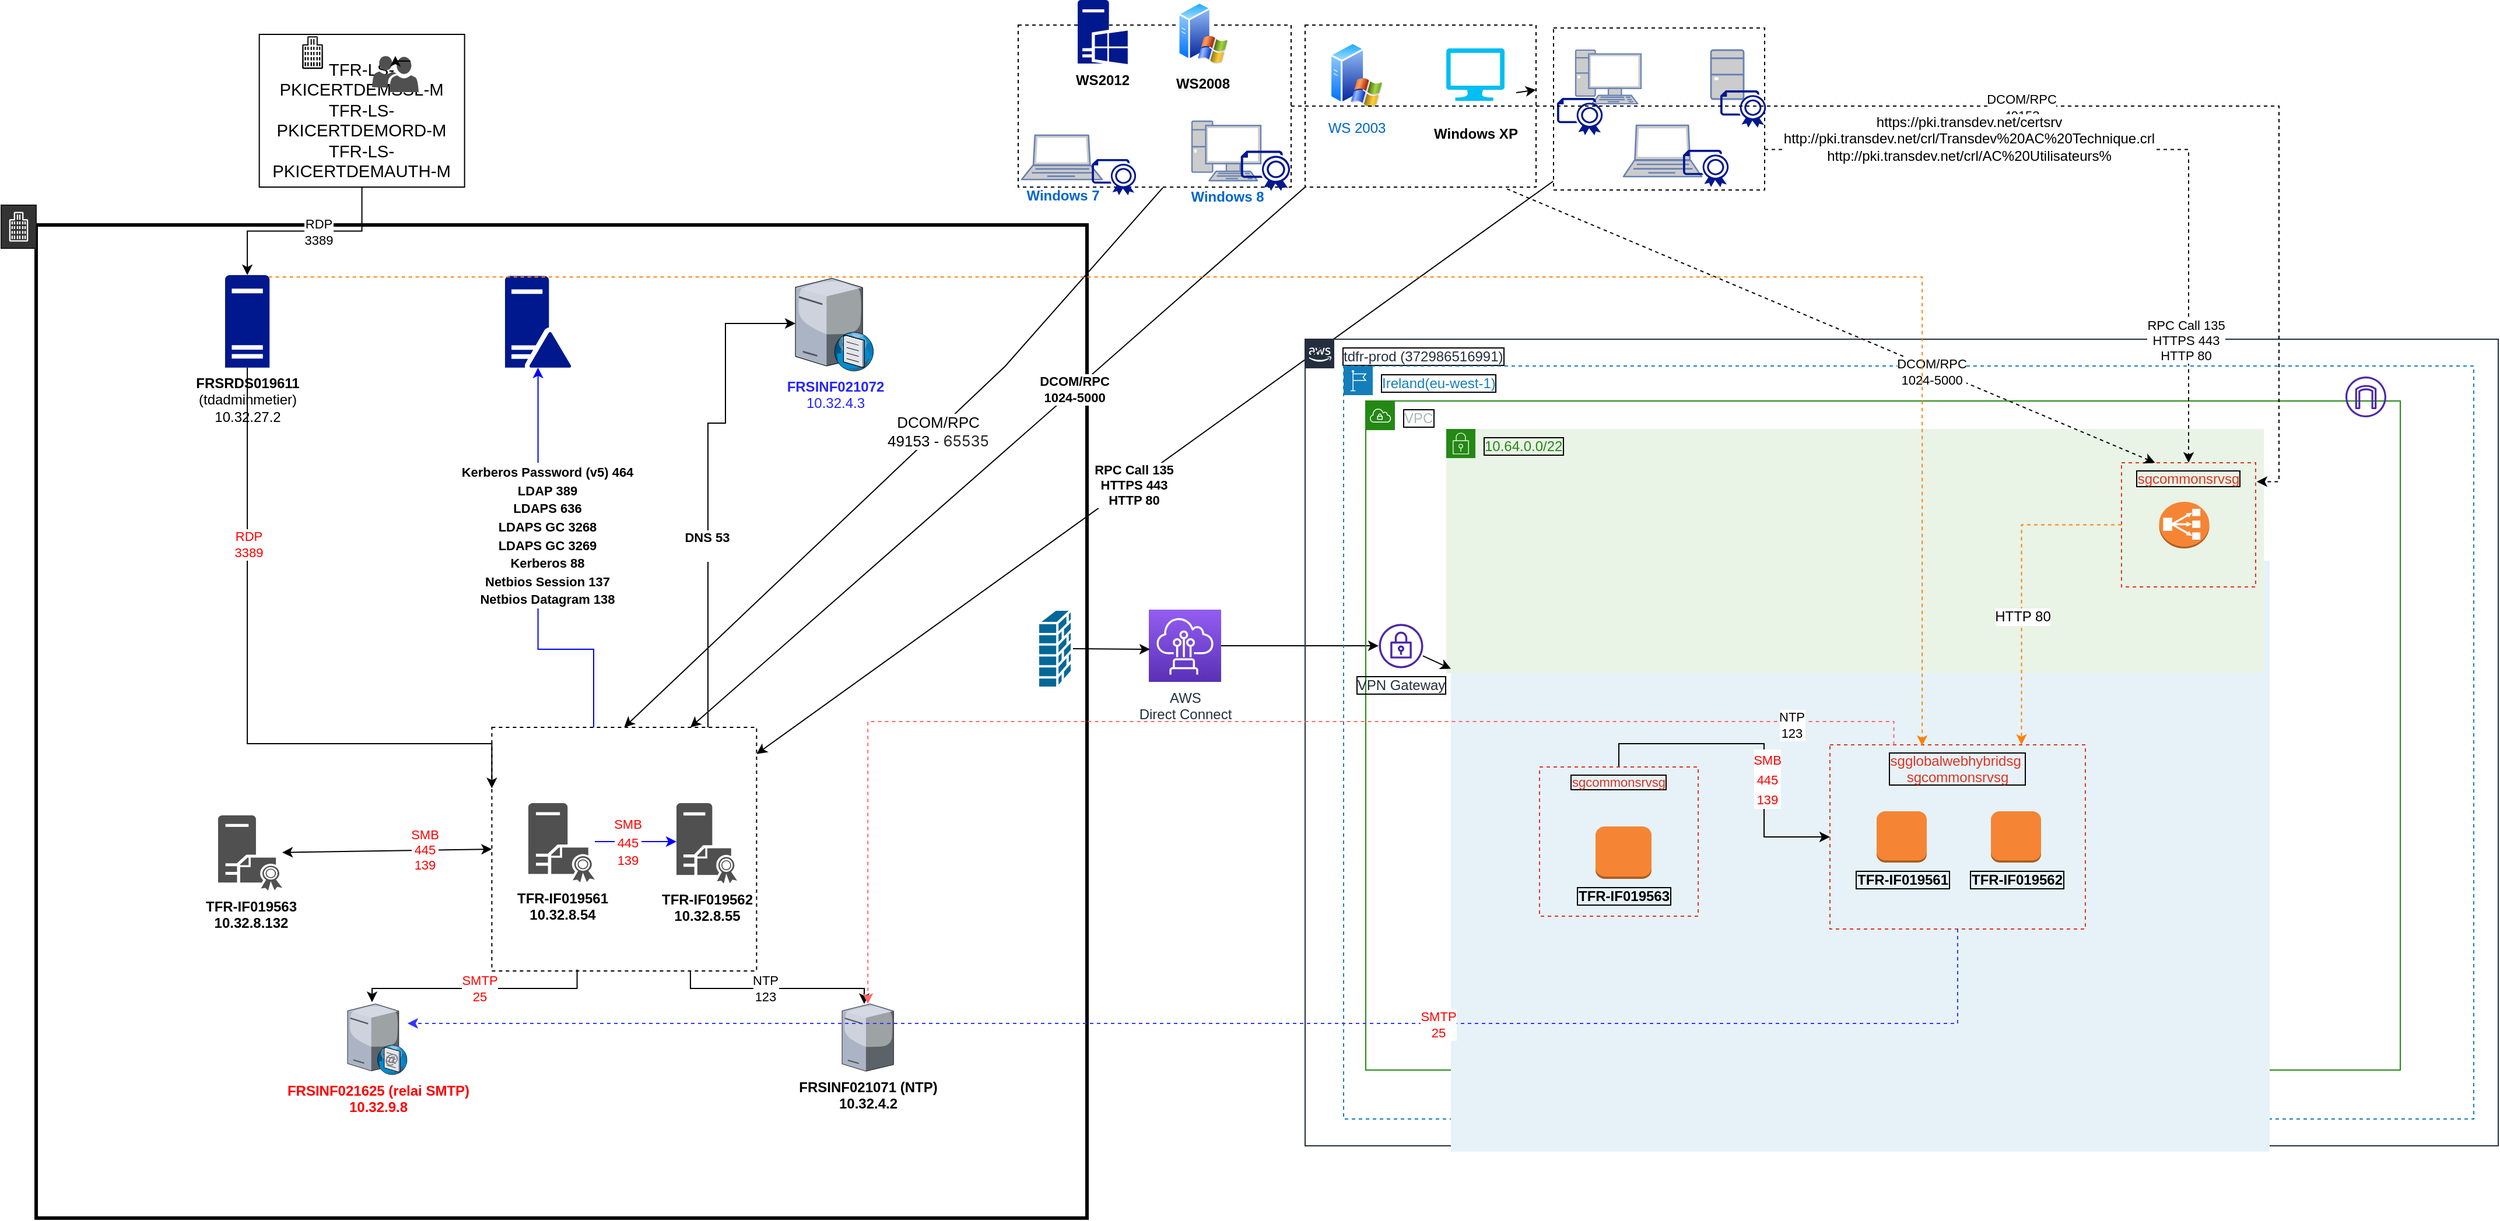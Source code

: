<mxfile version="20.6.0" type="github">
  <diagram id="BUpwUjb0ULaxSuZtzYWh" name="Page-1">
    <mxGraphModel dx="3746" dy="2013" grid="0" gridSize="10" guides="1" tooltips="1" connect="1" arrows="1" fold="1" page="1" pageScale="1" pageWidth="1700" pageHeight="1100" math="0" shadow="0">
      <root>
        <mxCell id="0" />
        <mxCell id="1" parent="0" />
        <mxCell id="0XBWgx2gWtxwsbYNTwGq-58" value="" style="rounded=0;whiteSpace=wrap;html=1;strokeWidth=3;" parent="1" vertex="1">
          <mxGeometry x="-404" y="176" width="901" height="852" as="geometry" />
        </mxCell>
        <mxCell id="0XBWgx2gWtxwsbYNTwGq-92" value="" style="rounded=0;whiteSpace=wrap;html=1;strokeWidth=1;fillColor=#333333;strokeColor=#1A1A1A;labelBackgroundColor=#1A1A1A;" parent="1" vertex="1">
          <mxGeometry x="-434" y="159" width="30" height="37" as="geometry" />
        </mxCell>
        <mxCell id="0XBWgx2gWtxwsbYNTwGq-61" value="" style="edgeStyle=orthogonalEdgeStyle;rounded=0;orthogonalLoop=1;jettySize=auto;html=1;" parent="1" source="0XBWgx2gWtxwsbYNTwGq-10" target="0XBWgx2gWtxwsbYNTwGq-4" edge="1">
          <mxGeometry relative="1" as="geometry">
            <Array as="points">
              <mxPoint x="172" y="346" />
              <mxPoint x="187" y="346" />
            </Array>
          </mxGeometry>
        </mxCell>
        <mxCell id="4JeH47GUTkeg_0I-WwDM-306" style="edgeStyle=orthogonalEdgeStyle;rounded=0;orthogonalLoop=1;jettySize=auto;html=1;entryX=0.5;entryY=1;entryDx=0;entryDy=0;entryPerimeter=0;strokeColor=#0000FF;strokeWidth=1;fontSize=13;fontColor=#000000;startArrow=none;startFill=0;" edge="1" parent="1" source="0XBWgx2gWtxwsbYNTwGq-10" target="4JeH47GUTkeg_0I-WwDM-280">
          <mxGeometry relative="1" as="geometry">
            <Array as="points">
              <mxPoint x="74" y="540" />
              <mxPoint x="26" y="540" />
            </Array>
          </mxGeometry>
        </mxCell>
        <mxCell id="4JeH47GUTkeg_0I-WwDM-307" value="&lt;span style=&quot;font-size: 11px; font-weight: 700;&quot;&gt;Kerberos Password (v5) 464&lt;/span&gt;&lt;br style=&quot;font-size: 11px; font-weight: 700;&quot;&gt;&lt;span style=&quot;font-size: 11px; font-weight: 700;&quot;&gt;LDAP 389&lt;/span&gt;&lt;br style=&quot;font-size: 11px; font-weight: 700;&quot;&gt;&lt;span style=&quot;font-size: 11px; font-weight: 700;&quot;&gt;LDAPS 636&lt;/span&gt;&lt;br style=&quot;font-size: 11px; font-weight: 700;&quot;&gt;&lt;span style=&quot;font-size: 11px; font-weight: 700;&quot;&gt;LDAPS GC 3268&lt;/span&gt;&lt;br style=&quot;font-size: 11px; font-weight: 700;&quot;&gt;&lt;span style=&quot;font-size: 11px; font-weight: 700;&quot;&gt;LDAPS GC 3269&lt;/span&gt;&lt;br style=&quot;font-size: 11px; font-weight: 700;&quot;&gt;&lt;span style=&quot;font-size: 11px; font-weight: 700;&quot;&gt;Kerberos 88&lt;/span&gt;&lt;br style=&quot;font-size: 11px; font-weight: 700;&quot;&gt;&lt;span style=&quot;font-size: 11px; font-weight: 700;&quot;&gt;Netbios Session 137&lt;/span&gt;&lt;br style=&quot;font-size: 11px; font-weight: 700;&quot;&gt;&lt;span style=&quot;font-size: 11px; font-weight: 700;&quot;&gt;Netbios Datagram 138&lt;/span&gt;" style="edgeLabel;html=1;align=center;verticalAlign=middle;resizable=0;points=[];fontSize=13;fontColor=#000000;" vertex="1" connectable="0" parent="4JeH47GUTkeg_0I-WwDM-306">
          <mxGeometry x="0.643" relative="1" as="geometry">
            <mxPoint x="7" y="80" as="offset" />
          </mxGeometry>
        </mxCell>
        <mxCell id="0XBWgx2gWtxwsbYNTwGq-10" value="" style="rounded=0;whiteSpace=wrap;html=1;dashed=1;" parent="1" vertex="1">
          <mxGeometry x="-13.3" y="607" width="227" height="209" as="geometry" />
        </mxCell>
        <mxCell id="0XBWgx2gWtxwsbYNTwGq-3" value="&lt;font style=&quot;&quot; color=&quot;#ff0000&quot;&gt;&lt;b&gt;&lt;span style=&quot;font-size: 12px;&quot;&gt;FRSINF021625 (relai SMTP)&lt;/span&gt;&lt;br&gt;&lt;span style=&quot;font-size: 12px;&quot;&gt;10.32.9.8&lt;/span&gt;&lt;/b&gt;&lt;br&gt;&lt;/font&gt;" style="verticalLabelPosition=bottom;sketch=0;aspect=fixed;html=1;verticalAlign=top;strokeColor=none;align=center;outlineConnect=0;shape=mxgraph.citrix.smtp_server;" parent="1" vertex="1">
          <mxGeometry x="-137" y="842.75" width="51.42" height="62.25" as="geometry" />
        </mxCell>
        <mxCell id="0XBWgx2gWtxwsbYNTwGq-4" value="&lt;font style=&quot;&quot; color=&quot;#2626ff&quot;&gt;&lt;span style=&quot;font-size: 12px;&quot;&gt;&lt;b&gt;FRSINF021072&lt;br&gt;&lt;/b&gt;&lt;/span&gt;10.32.4.3&lt;br&gt;&lt;/font&gt;" style="verticalLabelPosition=bottom;sketch=0;aspect=fixed;html=1;verticalAlign=top;strokeColor=none;align=center;outlineConnect=0;shape=mxgraph.citrix.dns_server;" parent="1" vertex="1">
          <mxGeometry x="247" y="219.77" width="67.41" height="81.51" as="geometry" />
        </mxCell>
        <mxCell id="0XBWgx2gWtxwsbYNTwGq-5" value="&lt;span style=&quot;font-size: 12px;&quot;&gt;&lt;b&gt;FRSINF021071 (NTP)&lt;br&gt;10.32.4.2&lt;/b&gt;&lt;br&gt;&lt;/span&gt;" style="verticalLabelPosition=bottom;sketch=0;aspect=fixed;html=1;verticalAlign=top;strokeColor=none;align=center;outlineConnect=0;shape=mxgraph.citrix.license_server;" parent="1" vertex="1">
          <mxGeometry x="287" y="844.25" width="44.16" height="57.75" as="geometry" />
        </mxCell>
        <mxCell id="0XBWgx2gWtxwsbYNTwGq-6" value="&lt;span style=&quot;font-size: 12px;&quot;&gt;&lt;b&gt;TFR-IF019563&lt;br&gt;10.32.8.132&lt;br&gt;&lt;/b&gt;&lt;/span&gt;" style="sketch=0;pointerEvents=1;shadow=0;dashed=0;html=1;strokeColor=none;fillColor=#505050;labelPosition=center;verticalLabelPosition=bottom;verticalAlign=top;outlineConnect=0;align=center;shape=mxgraph.office.servers.certificate_authority;" parent="1" vertex="1">
          <mxGeometry x="-248" y="682.5" width="55" height="64.5" as="geometry" />
        </mxCell>
        <mxCell id="0XBWgx2gWtxwsbYNTwGq-7" value="&lt;span style=&quot;font-size: 12px;&quot;&gt;&lt;b&gt;TFR-IF019562&lt;br&gt;10.32.8.55&lt;/b&gt;&lt;br&gt;&lt;/span&gt;" style="sketch=0;pointerEvents=1;shadow=0;dashed=0;html=1;strokeColor=none;fillColor=#505050;labelPosition=center;verticalLabelPosition=bottom;verticalAlign=top;outlineConnect=0;align=center;shape=mxgraph.office.servers.certificate_authority;" parent="1" vertex="1">
          <mxGeometry x="145" y="672" width="52" height="69" as="geometry" />
        </mxCell>
        <mxCell id="4JeH47GUTkeg_0I-WwDM-304" style="edgeStyle=orthogonalEdgeStyle;rounded=0;orthogonalLoop=1;jettySize=auto;html=1;strokeColor=#0000FF;strokeWidth=1;fontSize=13;fontColor=#000000;startArrow=none;startFill=0;" edge="1" parent="1" source="0XBWgx2gWtxwsbYNTwGq-8" target="0XBWgx2gWtxwsbYNTwGq-7">
          <mxGeometry relative="1" as="geometry">
            <Array as="points">
              <mxPoint x="129" y="705" />
              <mxPoint x="129" y="705" />
            </Array>
          </mxGeometry>
        </mxCell>
        <mxCell id="4JeH47GUTkeg_0I-WwDM-305" value="&lt;span style=&quot;color: rgb(255, 0, 0); font-size: 11px;&quot;&gt;SMB&lt;/span&gt;&lt;br style=&quot;color: rgb(255, 0, 0); font-size: 11px;&quot;&gt;&lt;span style=&quot;color: rgb(255, 0, 0); font-size: 11px;&quot;&gt;445&lt;/span&gt;&lt;br style=&quot;color: rgb(255, 0, 0); font-size: 11px;&quot;&gt;&lt;span style=&quot;color: rgb(255, 0, 0); font-size: 11px;&quot;&gt;139&lt;/span&gt;" style="edgeLabel;html=1;align=center;verticalAlign=middle;resizable=0;points=[];fontSize=13;fontColor=#000000;" vertex="1" connectable="0" parent="4JeH47GUTkeg_0I-WwDM-304">
          <mxGeometry x="-0.212" relative="1" as="geometry">
            <mxPoint as="offset" />
          </mxGeometry>
        </mxCell>
        <mxCell id="0XBWgx2gWtxwsbYNTwGq-8" value="&lt;b&gt;&lt;span style=&quot;font-size: 12px;&quot;&gt;TFR-IF019561&lt;br&gt;&lt;/span&gt;10.32.8.54&lt;/b&gt;&lt;span style=&quot;font-size: 12px;&quot;&gt;&lt;b&gt;&lt;br&gt;&lt;/b&gt;&lt;/span&gt;" style="sketch=0;pointerEvents=1;shadow=0;dashed=0;html=1;strokeColor=none;fillColor=#505050;labelPosition=center;verticalLabelPosition=bottom;verticalAlign=top;outlineConnect=0;align=center;shape=mxgraph.office.servers.certificate_authority;" parent="1" vertex="1">
          <mxGeometry x="18" y="672" width="57" height="68" as="geometry" />
        </mxCell>
        <mxCell id="0XBWgx2gWtxwsbYNTwGq-16" value="" style="rounded=0;whiteSpace=wrap;html=1;dashed=1;" parent="1" vertex="1">
          <mxGeometry x="438" y="4.5" width="234" height="139" as="geometry" />
        </mxCell>
        <mxCell id="0XBWgx2gWtxwsbYNTwGq-17" value="" style="rounded=0;whiteSpace=wrap;html=1;dashed=1;" parent="1" vertex="1">
          <mxGeometry x="897" y="7" width="181" height="139" as="geometry" />
        </mxCell>
        <mxCell id="0XBWgx2gWtxwsbYNTwGq-18" value="" style="rounded=0;whiteSpace=wrap;html=1;dashed=1;" parent="1" vertex="1">
          <mxGeometry x="684" y="4.5" width="198" height="139" as="geometry" />
        </mxCell>
        <mxCell id="0XBWgx2gWtxwsbYNTwGq-21" value="&lt;b&gt;WS2012&lt;/b&gt;" style="sketch=0;aspect=fixed;pointerEvents=1;shadow=0;dashed=0;html=1;strokeColor=none;labelPosition=center;verticalLabelPosition=bottom;verticalAlign=top;align=center;fillColor=#00188D;shape=mxgraph.mscae.enterprise.windows_server" parent="1" vertex="1">
          <mxGeometry x="489" y="-17" width="42.9" height="55" as="geometry" />
        </mxCell>
        <mxCell id="0XBWgx2gWtxwsbYNTwGq-23" value="&lt;b style=&quot;background-color: rgb(248, 249, 250);&quot;&gt;WS2008&lt;/b&gt;" style="aspect=fixed;perimeter=ellipsePerimeter;html=1;align=center;shadow=0;dashed=0;spacingTop=3;image;image=img/lib/active_directory/windows_server_2.svg;" parent="1" vertex="1">
          <mxGeometry x="574.8" y="-16" width="43.2" height="54" as="geometry" />
        </mxCell>
        <mxCell id="0XBWgx2gWtxwsbYNTwGq-26" value="&lt;b&gt;Windows 7&lt;/b&gt;" style="fontColor=#0066CC;verticalAlign=top;verticalLabelPosition=bottom;labelPosition=center;align=center;html=1;outlineConnect=0;fillColor=#CCCCCC;strokeColor=#6881B3;gradientColor=none;gradientDirection=north;strokeWidth=2;shape=mxgraph.networks.laptop;" parent="1" vertex="1">
          <mxGeometry x="441" y="99" width="69" height="38" as="geometry" />
        </mxCell>
        <mxCell id="0XBWgx2gWtxwsbYNTwGq-28" value="&lt;b&gt;&lt;br&gt;Windows XP&lt;/b&gt;" style="verticalLabelPosition=bottom;html=1;verticalAlign=top;align=center;strokeColor=none;fillColor=#00BEF2;shape=mxgraph.azure.computer;pointerEvents=1;" parent="1" vertex="1">
          <mxGeometry x="805" y="24.5" width="50" height="45" as="geometry" />
        </mxCell>
        <mxCell id="0XBWgx2gWtxwsbYNTwGq-29" value="&lt;b&gt;Windows 8&lt;/b&gt;" style="fontColor=#0066CC;verticalAlign=top;verticalLabelPosition=bottom;labelPosition=center;align=center;html=1;outlineConnect=0;fillColor=#CCCCCC;strokeColor=#6881B3;gradientColor=none;gradientDirection=north;strokeWidth=2;shape=mxgraph.networks.pc;" parent="1" vertex="1">
          <mxGeometry x="587" y="87" width="59" height="51" as="geometry" />
        </mxCell>
        <mxCell id="0XBWgx2gWtxwsbYNTwGq-30" value="&lt;font color=&quot;#0066cc&quot;&gt;&lt;span style=&quot;background-color: rgb(248, 249, 250);&quot;&gt;WS 2003&lt;/span&gt;&lt;/font&gt;" style="aspect=fixed;perimeter=ellipsePerimeter;html=1;align=center;shadow=0;dashed=0;spacingTop=3;image;image=img/lib/active_directory/windows_server_2.svg;" parent="1" vertex="1">
          <mxGeometry x="705" y="18.5" width="45.6" height="57" as="geometry" />
        </mxCell>
        <mxCell id="0XBWgx2gWtxwsbYNTwGq-31" value="" style="fontColor=#0066CC;verticalAlign=top;verticalLabelPosition=bottom;labelPosition=center;align=center;html=1;outlineConnect=0;fillColor=#CCCCCC;strokeColor=#6881B3;gradientColor=none;gradientDirection=north;strokeWidth=2;shape=mxgraph.networks.laptop;" parent="1" vertex="1">
          <mxGeometry x="957" y="90.5" width="67" height="44" as="geometry" />
        </mxCell>
        <mxCell id="0XBWgx2gWtxwsbYNTwGq-32" value="" style="fontColor=#0066CC;verticalAlign=top;verticalLabelPosition=bottom;labelPosition=center;align=center;html=1;outlineConnect=0;fillColor=#CCCCCC;strokeColor=#6881B3;gradientColor=none;gradientDirection=north;strokeWidth=2;shape=mxgraph.networks.pc;" parent="1" vertex="1">
          <mxGeometry x="916" y="26" width="56" height="46" as="geometry" />
        </mxCell>
        <mxCell id="0XBWgx2gWtxwsbYNTwGq-33" value="" style="fontColor=#0066CC;verticalAlign=top;verticalLabelPosition=bottom;labelPosition=center;align=center;html=1;outlineConnect=0;fillColor=#CCCCCC;strokeColor=#6881B3;gradientColor=none;gradientDirection=north;strokeWidth=2;shape=mxgraph.networks.desktop_pc;" parent="1" vertex="1">
          <mxGeometry x="1032" y="26" width="28" height="42" as="geometry" />
        </mxCell>
        <mxCell id="0XBWgx2gWtxwsbYNTwGq-37" value="" style="sketch=0;aspect=fixed;pointerEvents=1;shadow=0;dashed=0;html=1;strokeColor=none;labelPosition=center;verticalLabelPosition=bottom;verticalAlign=top;align=center;fillColor=#00188D;shape=mxgraph.azure.certificate" parent="1" vertex="1">
          <mxGeometry x="1040" y="60.5" width="40" height="32" as="geometry" />
        </mxCell>
        <mxCell id="0XBWgx2gWtxwsbYNTwGq-40" value="" style="sketch=0;aspect=fixed;pointerEvents=1;shadow=0;dashed=0;html=1;strokeColor=none;labelPosition=center;verticalLabelPosition=bottom;verticalAlign=top;align=center;fillColor=#00188D;shape=mxgraph.azure.certificate" parent="1" vertex="1">
          <mxGeometry x="900" y="67" width="40" height="32" as="geometry" />
        </mxCell>
        <mxCell id="0XBWgx2gWtxwsbYNTwGq-41" value="" style="sketch=0;aspect=fixed;pointerEvents=1;shadow=0;dashed=0;html=1;strokeColor=none;labelPosition=center;verticalLabelPosition=bottom;verticalAlign=top;align=center;fillColor=#00188D;shape=mxgraph.azure.certificate" parent="1" vertex="1">
          <mxGeometry x="1008" y="111.5" width="40" height="32" as="geometry" />
        </mxCell>
        <mxCell id="0XBWgx2gWtxwsbYNTwGq-43" value="" style="sketch=0;aspect=fixed;pointerEvents=1;shadow=0;dashed=0;html=1;strokeColor=none;labelPosition=center;verticalLabelPosition=bottom;verticalAlign=top;align=center;fillColor=#00188D;shape=mxgraph.azure.certificate" parent="1" vertex="1">
          <mxGeometry x="501.15" y="119.5" width="38.75" height="31" as="geometry" />
        </mxCell>
        <mxCell id="0XBWgx2gWtxwsbYNTwGq-45" value="" style="sketch=0;aspect=fixed;pointerEvents=1;shadow=0;dashed=0;html=1;strokeColor=none;labelPosition=center;verticalLabelPosition=bottom;verticalAlign=top;align=center;fillColor=#00188D;shape=mxgraph.azure.certificate" parent="1" vertex="1">
          <mxGeometry x="628.87" y="112.25" width="43.13" height="34.5" as="geometry" />
        </mxCell>
        <mxCell id="4JeH47GUTkeg_0I-WwDM-153" style="edgeStyle=none;rounded=0;orthogonalLoop=1;jettySize=auto;html=1;exitX=1;exitY=0.25;exitDx=0;exitDy=0;fontColor=#000000;" edge="1" parent="1" source="0XBWgx2gWtxwsbYNTwGq-47" target="0XBWgx2gWtxwsbYNTwGq-18">
          <mxGeometry relative="1" as="geometry" />
        </mxCell>
        <mxCell id="0XBWgx2gWtxwsbYNTwGq-47" value="" style="shape=image;html=1;verticalAlign=top;verticalLabelPosition=bottom;labelBackgroundColor=#ffffff;imageAspect=0;aspect=fixed;image=https://cdn1.iconfinder.com/data/icons/hawcons/32/698401-icon-137-document-certificate-128.png" parent="1" vertex="1">
          <mxGeometry x="825" y="52.5" width="40" height="40" as="geometry" />
        </mxCell>
        <mxCell id="0XBWgx2gWtxwsbYNTwGq-53" value="" style="shape=image;html=1;verticalAlign=top;verticalLabelPosition=bottom;labelBackgroundColor=#ffffff;imageAspect=0;aspect=fixed;image=https://cdn1.iconfinder.com/data/icons/hawcons/32/698401-icon-137-document-certificate-128.png" parent="1" vertex="1">
          <mxGeometry x="461.15" width="40" height="40" as="geometry" />
        </mxCell>
        <mxCell id="0XBWgx2gWtxwsbYNTwGq-55" value="" style="shape=image;html=1;verticalAlign=top;verticalLabelPosition=bottom;labelBackgroundColor=#ffffff;imageAspect=0;aspect=fixed;image=https://cdn1.iconfinder.com/data/icons/hawcons/32/698401-icon-137-document-certificate-128.png" parent="1" vertex="1">
          <mxGeometry x="723" y="55" width="40" height="40" as="geometry" />
        </mxCell>
        <mxCell id="4JeH47GUTkeg_0I-WwDM-197" style="edgeStyle=none;rounded=0;orthogonalLoop=1;jettySize=auto;html=1;exitX=1;exitY=0.5;exitDx=0;exitDy=0;exitPerimeter=0;fontColor=#000000;" edge="1" parent="1" source="0XBWgx2gWtxwsbYNTwGq-57" target="4JeH47GUTkeg_0I-WwDM-198">
          <mxGeometry relative="1" as="geometry">
            <mxPoint x="624" y="537" as="targetPoint" />
          </mxGeometry>
        </mxCell>
        <mxCell id="0XBWgx2gWtxwsbYNTwGq-57" value="AWS&lt;br&gt;Direct Connect" style="sketch=0;points=[[0,0,0],[0.25,0,0],[0.5,0,0],[0.75,0,0],[1,0,0],[0,1,0],[0.25,1,0],[0.5,1,0],[0.75,1,0],[1,1,0],[0,0.25,0],[0,0.5,0],[0,0.75,0],[1,0.25,0],[1,0.5,0],[1,0.75,0]];outlineConnect=0;fontColor=#232F3E;gradientColor=#945DF2;gradientDirection=north;fillColor=#5A30B5;strokeColor=#ffffff;dashed=0;verticalLabelPosition=bottom;verticalAlign=top;align=center;html=1;fontSize=12;fontStyle=0;aspect=fixed;shape=mxgraph.aws4.resourceIcon;resIcon=mxgraph.aws4.direct_connect;" parent="1" vertex="1">
          <mxGeometry x="550" y="506" width="62" height="62" as="geometry" />
        </mxCell>
        <mxCell id="4JeH47GUTkeg_0I-WwDM-195" style="edgeStyle=none;rounded=0;orthogonalLoop=1;jettySize=auto;html=1;exitX=1;exitY=0.5;exitDx=0;exitDy=0;exitPerimeter=0;fontColor=#000000;" edge="1" parent="1" source="0XBWgx2gWtxwsbYNTwGq-59">
          <mxGeometry relative="1" as="geometry">
            <mxPoint x="551" y="540" as="targetPoint" />
          </mxGeometry>
        </mxCell>
        <mxCell id="0XBWgx2gWtxwsbYNTwGq-59" value="" style="shape=mxgraph.cisco.security.firewall;html=1;pointerEvents=1;dashed=0;fillColor=#036897;strokeColor=#ffffff;strokeWidth=2;verticalLabelPosition=bottom;verticalAlign=top;align=center;outlineConnect=0;" parent="1" vertex="1">
          <mxGeometry x="455" y="506" width="29" height="67" as="geometry" />
        </mxCell>
        <mxCell id="0XBWgx2gWtxwsbYNTwGq-63" value="" style="endArrow=classic;html=1;rounded=0;exitX=0.75;exitY=1;exitDx=0;exitDy=0;edgeStyle=orthogonalEdgeStyle;" parent="1" source="0XBWgx2gWtxwsbYNTwGq-10" edge="1" target="0XBWgx2gWtxwsbYNTwGq-5">
          <mxGeometry width="50" height="50" relative="1" as="geometry">
            <mxPoint x="359.92" y="651" as="sourcePoint" />
            <mxPoint x="348" y="702" as="targetPoint" />
            <Array as="points">
              <mxPoint x="157" y="831" />
              <mxPoint x="306" y="831" />
            </Array>
          </mxGeometry>
        </mxCell>
        <mxCell id="4JeH47GUTkeg_0I-WwDM-7" value="NTP&lt;br&gt;123" style="edgeLabel;html=1;align=center;verticalAlign=middle;resizable=0;points=[];fontColor=#000000;" vertex="1" connectable="0" parent="0XBWgx2gWtxwsbYNTwGq-63">
          <mxGeometry x="-0.106" relative="1" as="geometry">
            <mxPoint as="offset" />
          </mxGeometry>
        </mxCell>
        <mxCell id="0XBWgx2gWtxwsbYNTwGq-64" value="" style="endArrow=classic;html=1;rounded=0;edgeStyle=orthogonalEdgeStyle;exitX=0.322;exitY=0.994;exitDx=0;exitDy=0;exitPerimeter=0;" parent="1" target="0XBWgx2gWtxwsbYNTwGq-3" edge="1" source="0XBWgx2gWtxwsbYNTwGq-10">
          <mxGeometry width="50" height="50" relative="1" as="geometry">
            <mxPoint x="204.25" y="578.5" as="sourcePoint" />
            <mxPoint x="204" y="708.5" as="targetPoint" />
            <Array as="points">
              <mxPoint x="60" y="831" />
              <mxPoint x="-116" y="831" />
            </Array>
          </mxGeometry>
        </mxCell>
        <mxCell id="4JeH47GUTkeg_0I-WwDM-6" value="SMTP&lt;br&gt;25" style="edgeLabel;html=1;align=center;verticalAlign=middle;resizable=0;points=[];fontColor=#FF0000;" vertex="1" connectable="0" parent="0XBWgx2gWtxwsbYNTwGq-64">
          <mxGeometry x="-0.016" relative="1" as="geometry">
            <mxPoint as="offset" />
          </mxGeometry>
        </mxCell>
        <mxCell id="0XBWgx2gWtxwsbYNTwGq-66" value="" style="endArrow=classic;startArrow=classic;html=1;rounded=0;entryX=0;entryY=0.5;entryDx=0;entryDy=0;" parent="1" source="0XBWgx2gWtxwsbYNTwGq-6" target="0XBWgx2gWtxwsbYNTwGq-10" edge="1">
          <mxGeometry width="50" height="50" relative="1" as="geometry">
            <mxPoint x="78" y="520" as="sourcePoint" />
            <mxPoint x="128" y="470" as="targetPoint" />
          </mxGeometry>
        </mxCell>
        <mxCell id="4JeH47GUTkeg_0I-WwDM-8" value="SMB&lt;br&gt;445&lt;br&gt;139" style="edgeLabel;html=1;align=center;verticalAlign=middle;resizable=0;points=[];fontColor=#FF0000;" vertex="1" connectable="0" parent="0XBWgx2gWtxwsbYNTwGq-66">
          <mxGeometry x="0.525" relative="1" as="geometry">
            <mxPoint x="-15" as="offset" />
          </mxGeometry>
        </mxCell>
        <mxCell id="4JeH47GUTkeg_0I-WwDM-3" value="" style="edgeStyle=orthogonalEdgeStyle;rounded=0;orthogonalLoop=1;jettySize=auto;html=1;entryX=0;entryY=0.25;entryDx=0;entryDy=0;" edge="1" parent="1" source="0XBWgx2gWtxwsbYNTwGq-78" target="0XBWgx2gWtxwsbYNTwGq-10">
          <mxGeometry relative="1" as="geometry">
            <Array as="points">
              <mxPoint x="-223" y="621" />
              <mxPoint x="-13" y="621" />
            </Array>
          </mxGeometry>
        </mxCell>
        <mxCell id="4JeH47GUTkeg_0I-WwDM-13" value="RDP&lt;br&gt;3389" style="edgeLabel;html=1;align=center;verticalAlign=middle;resizable=0;points=[];fontColor=#FF0000;" vertex="1" connectable="0" parent="4JeH47GUTkeg_0I-WwDM-3">
          <mxGeometry x="0.507" y="-2" relative="1" as="geometry">
            <mxPoint x="-107" y="-173" as="offset" />
          </mxGeometry>
        </mxCell>
        <mxCell id="0XBWgx2gWtxwsbYNTwGq-78" value="&lt;b&gt;FRSRDS019611 &lt;/b&gt;&lt;br&gt;(tdadminmetier)&lt;br&gt;10.32.27.2" style="sketch=0;aspect=fixed;pointerEvents=1;shadow=0;dashed=0;html=1;strokeColor=none;labelPosition=center;verticalLabelPosition=bottom;verticalAlign=top;align=center;fillColor=#00188D;shape=mxgraph.mscae.enterprise.server_generic;strokeWidth=3;" parent="1" vertex="1">
          <mxGeometry x="-242" y="219.05" width="38.1" height="79.38" as="geometry" />
        </mxCell>
        <mxCell id="4JeH47GUTkeg_0I-WwDM-169" value="" style="edgeStyle=orthogonalEdgeStyle;rounded=0;orthogonalLoop=1;jettySize=auto;html=1;fontColor=#000000;" edge="1" parent="1" source="0XBWgx2gWtxwsbYNTwGq-90" target="0XBWgx2gWtxwsbYNTwGq-78">
          <mxGeometry relative="1" as="geometry" />
        </mxCell>
        <mxCell id="4JeH47GUTkeg_0I-WwDM-170" value="RDP&lt;br&gt;3389" style="edgeLabel;html=1;align=center;verticalAlign=middle;resizable=0;points=[];fontColor=#000000;" vertex="1" connectable="0" parent="4JeH47GUTkeg_0I-WwDM-169">
          <mxGeometry x="-0.136" relative="1" as="geometry">
            <mxPoint as="offset" />
          </mxGeometry>
        </mxCell>
        <mxCell id="0XBWgx2gWtxwsbYNTwGq-90" value="&lt;span style=&quot;font-size: 11pt; font-family: Calibri, sans-serif;&quot;&gt;&lt;br&gt;&lt;br&gt;TFR-LS-PKICERTDEMSSL-M&lt;br&gt;&lt;/span&gt;&lt;span style=&quot;font-size: 11pt; font-family: Calibri, sans-serif;&quot;&gt;TFR-LS-PKICERTDEMORD-M&lt;br&gt;&lt;/span&gt;&lt;span style=&quot;font-size: 11pt; font-family: Calibri, sans-serif;&quot;&gt;TFR-LS-PKICERTDEMAUTH-M&lt;/span&gt;&lt;span style=&quot;font-size: 11pt; font-family: Calibri, sans-serif;&quot;&gt;&lt;br&gt;&lt;br&gt;&lt;/span&gt;" style="rounded=0;whiteSpace=wrap;html=1;strokeWidth=1;fillColor=#FFFFFF;" parent="1" vertex="1">
          <mxGeometry x="-212.68" y="12.5" width="176" height="131" as="geometry" />
        </mxCell>
        <mxCell id="0XBWgx2gWtxwsbYNTwGq-91" value="" style="sketch=0;outlineConnect=0;fontColor=#FFFFFF;gradientColor=none;fillColor=#FFFFFF;strokeColor=none;dashed=0;verticalLabelPosition=bottom;verticalAlign=top;align=center;html=1;fontSize=12;fontStyle=0;aspect=fixed;pointerEvents=1;shape=mxgraph.aws4.office_building;strokeWidth=1;shadow=0;" parent="1" vertex="1">
          <mxGeometry x="-427.18" y="164.73" width="16.37" height="25.54" as="geometry" />
        </mxCell>
        <mxCell id="0XBWgx2gWtxwsbYNTwGq-94" value="" style="sketch=0;outlineConnect=0;fontColor=#FFFFFF;gradientColor=none;fillColor=#FFFFFF;strokeColor=none;dashed=0;verticalLabelPosition=bottom;verticalAlign=top;align=center;html=1;fontSize=12;fontStyle=0;aspect=fixed;pointerEvents=1;shape=mxgraph.aws4.office_building;strokeWidth=1;shadow=0;" parent="1" vertex="1">
          <mxGeometry x="-13.3" y="99" width="18.59" height="29" as="geometry" />
        </mxCell>
        <mxCell id="0XBWgx2gWtxwsbYNTwGq-100" value="" style="sketch=0;outlineConnect=0;fontColor=#FFFFFF;gradientColor=default;fillColor=#333333;strokeColor=none;dashed=0;verticalLabelPosition=bottom;verticalAlign=top;align=center;html=1;fontSize=12;fontStyle=0;aspect=fixed;pointerEvents=1;shape=mxgraph.aws4.office_building;strokeWidth=1;shadow=0;labelBackgroundColor=#1A1A1A;" parent="1" vertex="1">
          <mxGeometry x="-176" y="14.0" width="18" height="28.08" as="geometry" />
        </mxCell>
        <mxCell id="0XBWgx2gWtxwsbYNTwGq-101" value="" style="sketch=0;pointerEvents=1;shadow=0;dashed=0;html=1;strokeColor=none;labelPosition=center;verticalLabelPosition=bottom;verticalAlign=top;align=center;fillColor=#505050;shape=mxgraph.mscae.intune.user_group;labelBackgroundColor=#1A1A1A;strokeWidth=1;fontColor=#FFFFFF;" parent="1" vertex="1">
          <mxGeometry x="-116" y="31" width="40" height="31" as="geometry" />
        </mxCell>
        <mxCell id="4JeH47GUTkeg_0I-WwDM-5" style="edgeStyle=orthogonalEdgeStyle;rounded=0;orthogonalLoop=1;jettySize=auto;html=1;exitX=0.82;exitY=0.14;exitDx=0;exitDy=0;exitPerimeter=0;entryX=0.5;entryY=0;entryDx=0;entryDy=0;entryPerimeter=0;fontColor=#FF0000;" edge="1" parent="1" source="0XBWgx2gWtxwsbYNTwGq-101" target="0XBWgx2gWtxwsbYNTwGq-101">
          <mxGeometry relative="1" as="geometry" />
        </mxCell>
        <mxCell id="4JeH47GUTkeg_0I-WwDM-151" value="&lt;font color=&quot;#000000&quot;&gt;DNS 53&lt;br&gt;&lt;br&gt;&lt;/font&gt;" style="edgeLabel;html=1;align=center;verticalAlign=middle;resizable=0;points=[];fontColor=#FF0000;fontStyle=1" vertex="1" connectable="0" parent="1">
          <mxGeometry x="261.0" y="450" as="geometry">
            <mxPoint x="-90" y="1" as="offset" />
          </mxGeometry>
        </mxCell>
        <mxCell id="4JeH47GUTkeg_0I-WwDM-163" value="" style="endArrow=classic;html=1;rounded=0;fontColor=#000000;exitX=0.53;exitY=1.004;exitDx=0;exitDy=0;exitPerimeter=0;entryX=0.5;entryY=0;entryDx=0;entryDy=0;" edge="1" parent="1" source="0XBWgx2gWtxwsbYNTwGq-16" target="0XBWgx2gWtxwsbYNTwGq-10">
          <mxGeometry width="50" height="50" relative="1" as="geometry">
            <mxPoint x="501" y="427" as="sourcePoint" />
            <mxPoint x="400.273" y="345" as="targetPoint" />
            <Array as="points">
              <mxPoint x="427" y="297" />
            </Array>
          </mxGeometry>
        </mxCell>
        <mxCell id="4JeH47GUTkeg_0I-WwDM-166" value="&lt;font style=&quot;font-size: 13px;&quot;&gt;DCOM/RPC&lt;br&gt;49153 -&amp;nbsp;&lt;span style=&quot;color: rgb(36, 36, 36); font-family: -apple-system, BlinkMacSystemFont, &amp;quot;Segoe UI&amp;quot;, system-ui, &amp;quot;Apple Color Emoji&amp;quot;, &amp;quot;Segoe UI Emoji&amp;quot;, &amp;quot;Segoe UI Web&amp;quot;, sans-serif; text-align: start;&quot;&gt;65535&lt;/span&gt;&lt;/font&gt;" style="edgeLabel;html=1;align=center;verticalAlign=middle;resizable=0;points=[];fontColor=#000000;" vertex="1" connectable="0" parent="4JeH47GUTkeg_0I-WwDM-163">
          <mxGeometry x="-0.128" y="1" relative="1" as="geometry">
            <mxPoint y="-1" as="offset" />
          </mxGeometry>
        </mxCell>
        <mxCell id="4JeH47GUTkeg_0I-WwDM-164" value="" style="endArrow=classic;html=1;rounded=0;fontColor=#000000;exitX=0;exitY=1;exitDx=0;exitDy=0;entryX=0.75;entryY=0;entryDx=0;entryDy=0;" edge="1" parent="1" source="0XBWgx2gWtxwsbYNTwGq-18" target="0XBWgx2gWtxwsbYNTwGq-10">
          <mxGeometry width="50" height="50" relative="1" as="geometry">
            <mxPoint x="532" y="419" as="sourcePoint" />
            <mxPoint x="418" y="385" as="targetPoint" />
          </mxGeometry>
        </mxCell>
        <mxCell id="4JeH47GUTkeg_0I-WwDM-167" value="&lt;b&gt;DCOM/RPC&lt;br&gt;1024-5000&lt;/b&gt;" style="edgeLabel;html=1;align=center;verticalAlign=middle;resizable=0;points=[];fontColor=#000000;" vertex="1" connectable="0" parent="4JeH47GUTkeg_0I-WwDM-164">
          <mxGeometry x="-0.251" y="-1" relative="1" as="geometry">
            <mxPoint as="offset" />
          </mxGeometry>
        </mxCell>
        <mxCell id="4JeH47GUTkeg_0I-WwDM-165" value="" style="endArrow=classic;html=1;rounded=0;fontColor=#000000;exitX=-0.002;exitY=0.946;exitDx=0;exitDy=0;exitPerimeter=0;" edge="1" parent="1" source="0XBWgx2gWtxwsbYNTwGq-17" target="0XBWgx2gWtxwsbYNTwGq-10">
          <mxGeometry width="50" height="50" relative="1" as="geometry">
            <mxPoint x="532" y="419" as="sourcePoint" />
            <mxPoint x="418" y="365.988" as="targetPoint" />
          </mxGeometry>
        </mxCell>
        <mxCell id="4JeH47GUTkeg_0I-WwDM-168" value="&lt;b&gt;RPC Call 135&lt;br&gt;HTTPS 443&lt;br&gt;HTTP 80&lt;/b&gt;" style="edgeLabel;html=1;align=center;verticalAlign=middle;resizable=0;points=[];fontColor=#000000;" vertex="1" connectable="0" parent="4JeH47GUTkeg_0I-WwDM-165">
          <mxGeometry x="0.056" y="1" relative="1" as="geometry">
            <mxPoint as="offset" />
          </mxGeometry>
        </mxCell>
        <mxCell id="4JeH47GUTkeg_0I-WwDM-179" value="tdfr-prod (372986516991)" style="points=[[0,0],[0.25,0],[0.5,0],[0.75,0],[1,0],[1,0.25],[1,0.5],[1,0.75],[1,1],[0.75,1],[0.5,1],[0.25,1],[0,1],[0,0.75],[0,0.5],[0,0.25]];outlineConnect=0;gradientColor=none;html=1;whiteSpace=wrap;fontSize=12;fontStyle=0;container=1;pointerEvents=0;collapsible=0;recursiveResize=0;shape=mxgraph.aws4.group;grIcon=mxgraph.aws4.group_aws_cloud_alt;strokeColor=#232F3E;fillColor=none;verticalAlign=top;align=left;spacingLeft=30;fontColor=#232F3E;dashed=0;labelBackgroundColor=none;labelBorderColor=#000000;" vertex="1" parent="1">
          <mxGeometry x="684" y="274" width="1023" height="692" as="geometry" />
        </mxCell>
        <mxCell id="4JeH47GUTkeg_0I-WwDM-184" value="Ireland(eu-west-1)" style="points=[[0,0],[0.25,0],[0.5,0],[0.75,0],[1,0],[1,0.25],[1,0.5],[1,0.75],[1,1],[0.75,1],[0.5,1],[0.25,1],[0,1],[0,0.75],[0,0.5],[0,0.25]];outlineConnect=0;gradientColor=none;html=1;whiteSpace=wrap;fontSize=12;fontStyle=0;container=1;pointerEvents=0;collapsible=0;recursiveResize=0;shape=mxgraph.aws4.group;grIcon=mxgraph.aws4.group_region;strokeColor=#147EBA;fillColor=none;verticalAlign=top;align=left;spacingLeft=30;fontColor=#147EBA;dashed=1;labelBackgroundColor=none;labelBorderColor=#000000;" vertex="1" parent="4JeH47GUTkeg_0I-WwDM-179">
          <mxGeometry x="33" y="23" width="969" height="646" as="geometry" />
        </mxCell>
        <mxCell id="4JeH47GUTkeg_0I-WwDM-185" value="VPC" style="points=[[0,0],[0.25,0],[0.5,0],[0.75,0],[1,0],[1,0.25],[1,0.5],[1,0.75],[1,1],[0.75,1],[0.5,1],[0.25,1],[0,1],[0,0.75],[0,0.5],[0,0.25]];outlineConnect=0;gradientColor=none;html=1;whiteSpace=wrap;fontSize=12;fontStyle=0;container=1;pointerEvents=0;collapsible=0;recursiveResize=0;shape=mxgraph.aws4.group;grIcon=mxgraph.aws4.group_vpc;strokeColor=#248814;fillColor=none;verticalAlign=top;align=left;spacingLeft=30;fontColor=#AAB7B8;dashed=0;labelBackgroundColor=none;labelBorderColor=#000000;" vertex="1" parent="4JeH47GUTkeg_0I-WwDM-184">
          <mxGeometry x="19" y="30" width="887" height="574" as="geometry" />
        </mxCell>
        <mxCell id="4JeH47GUTkeg_0I-WwDM-188" value="10.64.8.0/22" style="points=[[0,0],[0.25,0],[0.5,0],[0.75,0],[1,0],[1,0.25],[1,0.5],[1,0.75],[1,1],[0.75,1],[0.5,1],[0.25,1],[0,1],[0,0.75],[0,0.5],[0,0.25]];outlineConnect=0;gradientColor=none;html=1;whiteSpace=wrap;fontSize=12;fontStyle=0;container=1;pointerEvents=0;collapsible=0;recursiveResize=0;shape=mxgraph.aws4.group;grIcon=mxgraph.aws4.group_security_group;grStroke=0;strokeColor=#147EBA;fillColor=#E6F2F8;verticalAlign=top;align=left;spacingLeft=30;fontColor=#147EBA;dashed=0;labelBackgroundColor=none;labelBorderColor=#000000;" vertex="1" parent="4JeH47GUTkeg_0I-WwDM-185">
          <mxGeometry x="73" y="137" width="702" height="507" as="geometry" />
        </mxCell>
        <mxCell id="4JeH47GUTkeg_0I-WwDM-218" style="edgeStyle=orthogonalEdgeStyle;rounded=0;orthogonalLoop=1;jettySize=auto;html=1;exitX=0.5;exitY=0;exitDx=0;exitDy=0;fontColor=#000000;" edge="1" parent="4JeH47GUTkeg_0I-WwDM-188" source="4JeH47GUTkeg_0I-WwDM-204" target="4JeH47GUTkeg_0I-WwDM-205">
          <mxGeometry relative="1" as="geometry" />
        </mxCell>
        <mxCell id="4JeH47GUTkeg_0I-WwDM-288" value="&lt;span style=&quot;color: rgb(255, 0, 0); font-size: 11px;&quot;&gt;SMB&lt;/span&gt;&lt;br style=&quot;color: rgb(255, 0, 0); font-size: 11px;&quot;&gt;&lt;span style=&quot;color: rgb(255, 0, 0); font-size: 11px;&quot;&gt;445&lt;/span&gt;&lt;br style=&quot;color: rgb(255, 0, 0); font-size: 11px;&quot;&gt;&lt;span style=&quot;color: rgb(255, 0, 0); font-size: 11px;&quot;&gt;139&lt;/span&gt;" style="edgeLabel;html=1;align=center;verticalAlign=middle;resizable=0;points=[];fontSize=14;fontColor=#000000;" vertex="1" connectable="0" parent="4JeH47GUTkeg_0I-WwDM-218">
          <mxGeometry x="0.242" y="2" relative="1" as="geometry">
            <mxPoint as="offset" />
          </mxGeometry>
        </mxCell>
        <mxCell id="4JeH47GUTkeg_0I-WwDM-204" value="sgcommonsrvsg" style="fillColor=none;strokeColor=#DD3522;verticalAlign=top;fontStyle=0;fontColor=#DD3522;dashed=1;labelBackgroundColor=none;labelBorderColor=#000000;fontSize=11;" vertex="1" parent="4JeH47GUTkeg_0I-WwDM-188">
          <mxGeometry x="76" y="177" width="136" height="128" as="geometry" />
        </mxCell>
        <mxCell id="4JeH47GUTkeg_0I-WwDM-205" value="sgglobalwebhybridsg &#xa;sgcommonsrvsg" style="fillColor=none;strokeColor=#DD3522;verticalAlign=top;fontStyle=0;fontColor=#DD3522;dashed=1;labelBackgroundColor=none;labelBorderColor=#000000;" vertex="1" parent="4JeH47GUTkeg_0I-WwDM-188">
          <mxGeometry x="325" y="158" width="219" height="158" as="geometry" />
        </mxCell>
        <mxCell id="4JeH47GUTkeg_0I-WwDM-207" value="&lt;b&gt;TFR-IF019563&lt;/b&gt;" style="outlineConnect=0;dashed=0;verticalLabelPosition=bottom;verticalAlign=top;align=center;html=1;shape=mxgraph.aws3.instance;fillColor=#F58534;gradientColor=none;labelBackgroundColor=none;labelBorderColor=#000000;fontColor=#000000;" vertex="1" parent="4JeH47GUTkeg_0I-WwDM-188">
          <mxGeometry x="124" y="228" width="48" height="45" as="geometry" />
        </mxCell>
        <mxCell id="4JeH47GUTkeg_0I-WwDM-208" value="&lt;b&gt;TFR-IF019561&lt;/b&gt;" style="outlineConnect=0;dashed=0;verticalLabelPosition=bottom;verticalAlign=top;align=center;html=1;shape=mxgraph.aws3.instance;fillColor=#F58534;gradientColor=none;labelBackgroundColor=none;labelBorderColor=#000000;fontColor=#000000;" vertex="1" parent="4JeH47GUTkeg_0I-WwDM-188">
          <mxGeometry x="365" y="215" width="43" height="44" as="geometry" />
        </mxCell>
        <mxCell id="4JeH47GUTkeg_0I-WwDM-240" value="&lt;b&gt;TFR-IF019562&lt;/b&gt;" style="outlineConnect=0;dashed=0;verticalLabelPosition=bottom;verticalAlign=top;align=center;html=1;shape=mxgraph.aws3.instance;fillColor=#F58534;gradientColor=none;labelBackgroundColor=none;labelBorderColor=#000000;fontColor=#000000;" vertex="1" parent="4JeH47GUTkeg_0I-WwDM-188">
          <mxGeometry x="463" y="215" width="43" height="44" as="geometry" />
        </mxCell>
        <mxCell id="4JeH47GUTkeg_0I-WwDM-186" value="" style="sketch=0;outlineConnect=0;fontColor=#232F3E;gradientColor=none;fillColor=#4D27AA;strokeColor=none;dashed=0;verticalLabelPosition=bottom;verticalAlign=top;align=center;html=1;fontSize=12;fontStyle=0;aspect=fixed;pointerEvents=1;shape=mxgraph.aws4.internet_gateway;labelBackgroundColor=none;labelBorderColor=#000000;" vertex="1" parent="4JeH47GUTkeg_0I-WwDM-185">
          <mxGeometry x="840" y="-21.0" width="35" height="35" as="geometry" />
        </mxCell>
        <mxCell id="4JeH47GUTkeg_0I-WwDM-187" value="10.64.0.0/22" style="points=[[0,0],[0.25,0],[0.5,0],[0.75,0],[1,0],[1,0.25],[1,0.5],[1,0.75],[1,1],[0.75,1],[0.5,1],[0.25,1],[0,1],[0,0.75],[0,0.5],[0,0.25]];outlineConnect=0;gradientColor=none;html=1;whiteSpace=wrap;fontSize=12;fontStyle=0;container=1;pointerEvents=0;collapsible=0;recursiveResize=0;shape=mxgraph.aws4.group;grIcon=mxgraph.aws4.group_security_group;grStroke=0;strokeColor=#248814;fillColor=#E9F3E6;verticalAlign=top;align=left;spacingLeft=30;fontColor=#248814;dashed=0;labelBackgroundColor=none;labelBorderColor=#000000;" vertex="1" parent="4JeH47GUTkeg_0I-WwDM-185">
          <mxGeometry x="69" y="24" width="701" height="209.5" as="geometry" />
        </mxCell>
        <mxCell id="4JeH47GUTkeg_0I-WwDM-263" value="" style="outlineConnect=0;dashed=0;verticalLabelPosition=bottom;verticalAlign=top;align=center;html=1;shape=mxgraph.aws3.classic_load_balancer;fillColor=#F58534;gradientColor=none;labelBackgroundColor=none;labelBorderColor=#000000;strokeColor=default;strokeWidth=0;fontSize=12;fontColor=#000000;" vertex="1" parent="4JeH47GUTkeg_0I-WwDM-187">
          <mxGeometry x="611" y="62.28" width="43" height="40" as="geometry" />
        </mxCell>
        <mxCell id="4JeH47GUTkeg_0I-WwDM-269" value="sgcommonsrvsg" style="fillColor=none;strokeColor=#DD3522;verticalAlign=top;fontStyle=0;fontColor=#DD3522;dashed=1;labelBackgroundColor=none;labelBorderColor=#000000;strokeWidth=1;fontSize=12;" vertex="1" parent="4JeH47GUTkeg_0I-WwDM-187">
          <mxGeometry x="579" y="29" width="115" height="106.55" as="geometry" />
        </mxCell>
        <mxCell id="4JeH47GUTkeg_0I-WwDM-198" value="VPN Gateway" style="sketch=0;outlineConnect=0;fontColor=#232F3E;gradientColor=none;fillColor=#4D27AA;strokeColor=default;dashed=0;verticalLabelPosition=bottom;verticalAlign=top;align=center;html=1;fontSize=12;fontStyle=0;aspect=fixed;pointerEvents=1;shape=mxgraph.aws4.vpn_gateway;labelBackgroundColor=none;labelBorderColor=#000000;strokeWidth=0;" vertex="1" parent="4JeH47GUTkeg_0I-WwDM-185">
          <mxGeometry x="11.0" y="191" width="38" height="38" as="geometry" />
        </mxCell>
        <mxCell id="4JeH47GUTkeg_0I-WwDM-199" style="edgeStyle=none;rounded=0;orthogonalLoop=1;jettySize=auto;html=1;fontColor=#000000;" edge="1" parent="4JeH47GUTkeg_0I-WwDM-185" source="4JeH47GUTkeg_0I-WwDM-198" target="4JeH47GUTkeg_0I-WwDM-188">
          <mxGeometry relative="1" as="geometry" />
        </mxCell>
        <mxCell id="4JeH47GUTkeg_0I-WwDM-265" style="edgeStyle=orthogonalEdgeStyle;rounded=0;orthogonalLoop=1;jettySize=auto;html=1;entryX=0.75;entryY=0;entryDx=0;entryDy=0;strokeColor=#FF8000;strokeWidth=1;fontSize=12;fontColor=#000000;startArrow=none;startFill=0;dashed=1;exitX=0;exitY=0.5;exitDx=0;exitDy=0;" edge="1" parent="4JeH47GUTkeg_0I-WwDM-185" source="4JeH47GUTkeg_0I-WwDM-269" target="4JeH47GUTkeg_0I-WwDM-205">
          <mxGeometry relative="1" as="geometry">
            <mxPoint x="643" y="100.1" as="sourcePoint" />
          </mxGeometry>
        </mxCell>
        <mxCell id="4JeH47GUTkeg_0I-WwDM-266" value="HTTP 80" style="edgeLabel;html=1;align=center;verticalAlign=middle;resizable=0;points=[];fontSize=12;fontColor=#000000;" vertex="1" connectable="0" parent="4JeH47GUTkeg_0I-WwDM-265">
          <mxGeometry x="0.195" relative="1" as="geometry">
            <mxPoint as="offset" />
          </mxGeometry>
        </mxCell>
        <mxCell id="4JeH47GUTkeg_0I-WwDM-232" style="edgeStyle=orthogonalEdgeStyle;rounded=0;orthogonalLoop=1;jettySize=auto;html=1;exitX=0.5;exitY=1;exitDx=0;exitDy=0;dashed=1;strokeColor=#3333FF;strokeWidth=1;fontColor=#000000;startArrow=none;startFill=0;" edge="1" parent="1" source="4JeH47GUTkeg_0I-WwDM-205" target="0XBWgx2gWtxwsbYNTwGq-3">
          <mxGeometry relative="1" as="geometry">
            <Array as="points">
              <mxPoint x="1244" y="861" />
            </Array>
          </mxGeometry>
        </mxCell>
        <mxCell id="4JeH47GUTkeg_0I-WwDM-255" value="&lt;span style=&quot;color: rgb(255, 0, 0);&quot;&gt;SMTP&lt;/span&gt;&lt;br style=&quot;color: rgb(255, 0, 0);&quot;&gt;&lt;span style=&quot;color: rgb(255, 0, 0);&quot;&gt;25&lt;/span&gt;" style="edgeLabel;html=1;align=center;verticalAlign=middle;resizable=0;points=[];fontColor=#FF9933;" vertex="1" connectable="0" parent="4JeH47GUTkeg_0I-WwDM-232">
          <mxGeometry x="-0.253" y="1" relative="1" as="geometry">
            <mxPoint as="offset" />
          </mxGeometry>
        </mxCell>
        <mxCell id="4JeH47GUTkeg_0I-WwDM-234" style="edgeStyle=orthogonalEdgeStyle;rounded=0;orthogonalLoop=1;jettySize=auto;html=1;exitX=0.25;exitY=0;exitDx=0;exitDy=0;dashed=1;strokeColor=#FF6666;strokeWidth=1;fontColor=#000000;startArrow=none;startFill=0;" edge="1" parent="1" source="4JeH47GUTkeg_0I-WwDM-205" target="0XBWgx2gWtxwsbYNTwGq-5">
          <mxGeometry relative="1" as="geometry" />
        </mxCell>
        <mxCell id="4JeH47GUTkeg_0I-WwDM-254" value="&lt;span style=&quot;color: rgb(0, 0, 0);&quot;&gt;NTP&lt;/span&gt;&lt;br style=&quot;color: rgb(0, 0, 0);&quot;&gt;&lt;span style=&quot;color: rgb(0, 0, 0);&quot;&gt;123&lt;/span&gt;" style="edgeLabel;html=1;align=center;verticalAlign=middle;resizable=0;points=[];fontColor=#FF9933;" vertex="1" connectable="0" parent="4JeH47GUTkeg_0I-WwDM-234">
          <mxGeometry x="-0.811" y="3" relative="1" as="geometry">
            <mxPoint as="offset" />
          </mxGeometry>
        </mxCell>
        <mxCell id="4JeH47GUTkeg_0I-WwDM-242" style="edgeStyle=orthogonalEdgeStyle;rounded=0;orthogonalLoop=1;jettySize=auto;html=1;entryX=1.008;entryY=0.152;entryDx=0;entryDy=0;dashed=1;strokeColor=#000000;strokeWidth=1;fontColor=#000000;startArrow=none;startFill=0;entryPerimeter=0;" edge="1" parent="1" source="0XBWgx2gWtxwsbYNTwGq-16" target="4JeH47GUTkeg_0I-WwDM-269">
          <mxGeometry relative="1" as="geometry">
            <mxPoint x="1496.5" y="400.975" as="targetPoint" />
          </mxGeometry>
        </mxCell>
        <mxCell id="4JeH47GUTkeg_0I-WwDM-251" value="&lt;span style=&quot;color: rgb(0, 0, 0);&quot;&gt;DCOM/RPC&lt;/span&gt;&lt;br style=&quot;color: rgb(0, 0, 0);&quot;&gt;&lt;span style=&quot;color: rgb(0, 0, 0);&quot;&gt;49153&lt;/span&gt;" style="edgeLabel;html=1;align=center;verticalAlign=middle;resizable=0;points=[];fontColor=#FF9933;" vertex="1" connectable="0" parent="4JeH47GUTkeg_0I-WwDM-242">
          <mxGeometry x="0.054" relative="1" as="geometry">
            <mxPoint y="1" as="offset" />
          </mxGeometry>
        </mxCell>
        <mxCell id="4JeH47GUTkeg_0I-WwDM-247" value="" style="endArrow=classic;html=1;rounded=0;dashed=1;strokeColor=#000000;strokeWidth=1;fontColor=#000000;exitX=0.874;exitY=1.011;exitDx=0;exitDy=0;exitPerimeter=0;entryX=0.25;entryY=0;entryDx=0;entryDy=0;" edge="1" parent="1" source="0XBWgx2gWtxwsbYNTwGq-18" target="4JeH47GUTkeg_0I-WwDM-269">
          <mxGeometry width="50" height="50" relative="1" as="geometry">
            <mxPoint x="764" y="443" as="sourcePoint" />
            <mxPoint x="1408.375" y="374.95" as="targetPoint" />
          </mxGeometry>
        </mxCell>
        <mxCell id="4JeH47GUTkeg_0I-WwDM-252" value="&lt;span style=&quot;color: rgb(0, 0, 0);&quot;&gt;DCOM/RPC&lt;/span&gt;&lt;br style=&quot;color: rgb(0, 0, 0);&quot;&gt;&lt;span style=&quot;color: rgb(0, 0, 0);&quot;&gt;1024-5000&lt;/span&gt;" style="edgeLabel;html=1;align=center;verticalAlign=middle;resizable=0;points=[];fontColor=#FF9933;" vertex="1" connectable="0" parent="4JeH47GUTkeg_0I-WwDM-247">
          <mxGeometry x="0.313" y="-3" relative="1" as="geometry">
            <mxPoint as="offset" />
          </mxGeometry>
        </mxCell>
        <mxCell id="4JeH47GUTkeg_0I-WwDM-249" style="edgeStyle=orthogonalEdgeStyle;rounded=0;orthogonalLoop=1;jettySize=auto;html=1;exitX=1;exitY=0.75;exitDx=0;exitDy=0;dashed=1;strokeColor=#000000;strokeWidth=1;fontColor=#000000;startArrow=none;startFill=0;entryX=0.5;entryY=0;entryDx=0;entryDy=0;" edge="1" parent="1" source="0XBWgx2gWtxwsbYNTwGq-17" target="4JeH47GUTkeg_0I-WwDM-269">
          <mxGeometry relative="1" as="geometry">
            <mxPoint x="1437.8" y="374.95" as="targetPoint" />
          </mxGeometry>
        </mxCell>
        <mxCell id="4JeH47GUTkeg_0I-WwDM-253" value="&lt;span style=&quot;color: rgb(0, 0, 0);&quot;&gt;RPC Call 135&lt;/span&gt;&lt;br style=&quot;color: rgb(0, 0, 0);&quot;&gt;&lt;span style=&quot;color: rgb(0, 0, 0);&quot;&gt;HTTPS 443&lt;/span&gt;&lt;br style=&quot;color: rgb(0, 0, 0);&quot;&gt;&lt;span style=&quot;color: rgb(0, 0, 0);&quot;&gt;HTTP 80&lt;/span&gt;" style="edgeLabel;html=1;align=center;verticalAlign=middle;resizable=0;points=[];fontColor=#FF9933;" vertex="1" connectable="0" parent="4JeH47GUTkeg_0I-WwDM-249">
          <mxGeometry x="0.667" y="-3" relative="1" as="geometry">
            <mxPoint as="offset" />
          </mxGeometry>
        </mxCell>
        <mxCell id="4JeH47GUTkeg_0I-WwDM-256" value="&lt;font color=&quot;#000000&quot; style=&quot;font-size: 12px;&quot;&gt;https://pki.transdev.net/certsrv&lt;br style=&quot;font-size: 12px;&quot;&gt;http://pki.transdev.net/crl/Transdev%20AC%20Technique.crl&lt;br style=&quot;font-size: 12px;&quot;&gt;http://pki.transdev.net/crl/AC%20Utilisateurs%&lt;br style=&quot;font-size: 12px;&quot;&gt;&lt;/font&gt;" style="edgeLabel;html=1;align=center;verticalAlign=middle;resizable=0;points=[];fontColor=#FF9933;fontSize=12;" vertex="1" connectable="0" parent="4JeH47GUTkeg_0I-WwDM-249">
          <mxGeometry x="-0.788" relative="1" as="geometry">
            <mxPoint x="108" y="-10" as="offset" />
          </mxGeometry>
        </mxCell>
        <mxCell id="4JeH47GUTkeg_0I-WwDM-259" value="" style="shape=image;html=1;verticalAlign=top;verticalLabelPosition=bottom;labelBackgroundColor=#ffffff;imageAspect=0;aspect=fixed;image=https://cdn1.iconfinder.com/data/icons/hawcons/32/698401-icon-137-document-certificate-128.png" vertex="1" parent="1">
          <mxGeometry x="553" y="2.08" width="40" height="40" as="geometry" />
        </mxCell>
        <mxCell id="4JeH47GUTkeg_0I-WwDM-280" value="" style="sketch=0;aspect=fixed;pointerEvents=1;shadow=0;dashed=0;html=1;strokeColor=none;labelPosition=center;verticalLabelPosition=bottom;verticalAlign=top;align=center;fillColor=#00188D;shape=mxgraph.mscae.enterprise.domain_controller;labelBackgroundColor=none;labelBorderColor=#000000;strokeWidth=1;fontSize=14;fontColor=#000000;" vertex="1" parent="1">
          <mxGeometry x="-2" y="219.77" width="56.63" height="78.66" as="geometry" />
        </mxCell>
        <mxCell id="4JeH47GUTkeg_0I-WwDM-299" style="edgeStyle=orthogonalEdgeStyle;rounded=0;orthogonalLoop=1;jettySize=auto;html=1;exitX=0.98;exitY=0.02;exitDx=0;exitDy=0;exitPerimeter=0;entryX=0.361;entryY=0.006;entryDx=0;entryDy=0;entryPerimeter=0;strokeColor=#FF8000;strokeWidth=1;fontSize=13;fontColor=#000000;startArrow=none;startFill=0;dashed=1;" edge="1" parent="1" source="0XBWgx2gWtxwsbYNTwGq-78" target="4JeH47GUTkeg_0I-WwDM-205">
          <mxGeometry relative="1" as="geometry" />
        </mxCell>
      </root>
    </mxGraphModel>
  </diagram>
</mxfile>
